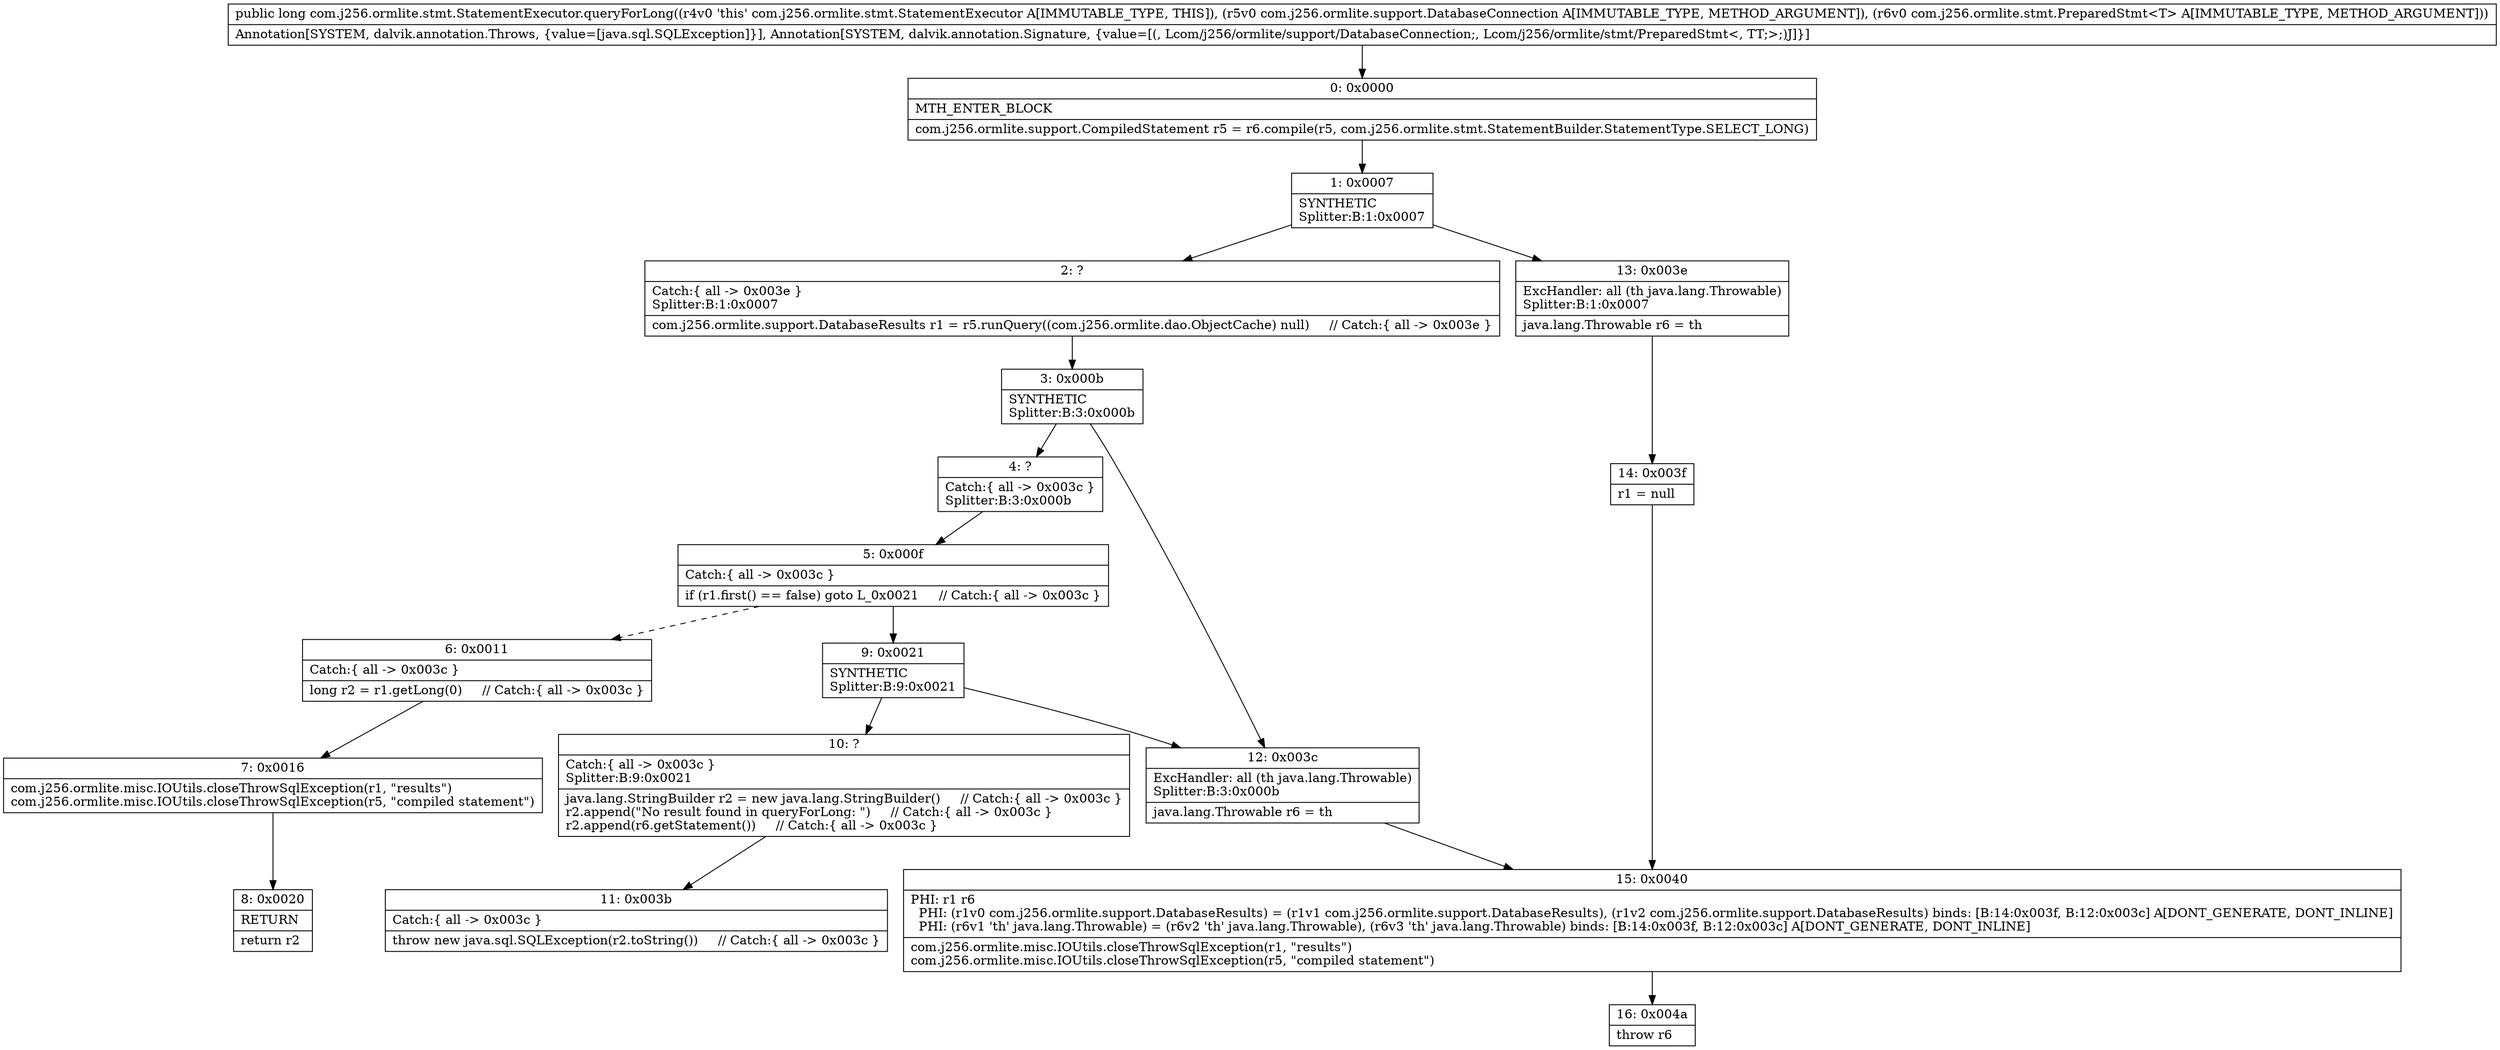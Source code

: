 digraph "CFG forcom.j256.ormlite.stmt.StatementExecutor.queryForLong(Lcom\/j256\/ormlite\/support\/DatabaseConnection;Lcom\/j256\/ormlite\/stmt\/PreparedStmt;)J" {
Node_0 [shape=record,label="{0\:\ 0x0000|MTH_ENTER_BLOCK\l|com.j256.ormlite.support.CompiledStatement r5 = r6.compile(r5, com.j256.ormlite.stmt.StatementBuilder.StatementType.SELECT_LONG)\l}"];
Node_1 [shape=record,label="{1\:\ 0x0007|SYNTHETIC\lSplitter:B:1:0x0007\l}"];
Node_2 [shape=record,label="{2\:\ ?|Catch:\{ all \-\> 0x003e \}\lSplitter:B:1:0x0007\l|com.j256.ormlite.support.DatabaseResults r1 = r5.runQuery((com.j256.ormlite.dao.ObjectCache) null)     \/\/ Catch:\{ all \-\> 0x003e \}\l}"];
Node_3 [shape=record,label="{3\:\ 0x000b|SYNTHETIC\lSplitter:B:3:0x000b\l}"];
Node_4 [shape=record,label="{4\:\ ?|Catch:\{ all \-\> 0x003c \}\lSplitter:B:3:0x000b\l}"];
Node_5 [shape=record,label="{5\:\ 0x000f|Catch:\{ all \-\> 0x003c \}\l|if (r1.first() == false) goto L_0x0021     \/\/ Catch:\{ all \-\> 0x003c \}\l}"];
Node_6 [shape=record,label="{6\:\ 0x0011|Catch:\{ all \-\> 0x003c \}\l|long r2 = r1.getLong(0)     \/\/ Catch:\{ all \-\> 0x003c \}\l}"];
Node_7 [shape=record,label="{7\:\ 0x0016|com.j256.ormlite.misc.IOUtils.closeThrowSqlException(r1, \"results\")\lcom.j256.ormlite.misc.IOUtils.closeThrowSqlException(r5, \"compiled statement\")\l}"];
Node_8 [shape=record,label="{8\:\ 0x0020|RETURN\l|return r2\l}"];
Node_9 [shape=record,label="{9\:\ 0x0021|SYNTHETIC\lSplitter:B:9:0x0021\l}"];
Node_10 [shape=record,label="{10\:\ ?|Catch:\{ all \-\> 0x003c \}\lSplitter:B:9:0x0021\l|java.lang.StringBuilder r2 = new java.lang.StringBuilder()     \/\/ Catch:\{ all \-\> 0x003c \}\lr2.append(\"No result found in queryForLong: \")     \/\/ Catch:\{ all \-\> 0x003c \}\lr2.append(r6.getStatement())     \/\/ Catch:\{ all \-\> 0x003c \}\l}"];
Node_11 [shape=record,label="{11\:\ 0x003b|Catch:\{ all \-\> 0x003c \}\l|throw new java.sql.SQLException(r2.toString())     \/\/ Catch:\{ all \-\> 0x003c \}\l}"];
Node_12 [shape=record,label="{12\:\ 0x003c|ExcHandler: all (th java.lang.Throwable)\lSplitter:B:3:0x000b\l|java.lang.Throwable r6 = th\l}"];
Node_13 [shape=record,label="{13\:\ 0x003e|ExcHandler: all (th java.lang.Throwable)\lSplitter:B:1:0x0007\l|java.lang.Throwable r6 = th\l}"];
Node_14 [shape=record,label="{14\:\ 0x003f|r1 = null\l}"];
Node_15 [shape=record,label="{15\:\ 0x0040|PHI: r1 r6 \l  PHI: (r1v0 com.j256.ormlite.support.DatabaseResults) = (r1v1 com.j256.ormlite.support.DatabaseResults), (r1v2 com.j256.ormlite.support.DatabaseResults) binds: [B:14:0x003f, B:12:0x003c] A[DONT_GENERATE, DONT_INLINE]\l  PHI: (r6v1 'th' java.lang.Throwable) = (r6v2 'th' java.lang.Throwable), (r6v3 'th' java.lang.Throwable) binds: [B:14:0x003f, B:12:0x003c] A[DONT_GENERATE, DONT_INLINE]\l|com.j256.ormlite.misc.IOUtils.closeThrowSqlException(r1, \"results\")\lcom.j256.ormlite.misc.IOUtils.closeThrowSqlException(r5, \"compiled statement\")\l}"];
Node_16 [shape=record,label="{16\:\ 0x004a|throw r6\l}"];
MethodNode[shape=record,label="{public long com.j256.ormlite.stmt.StatementExecutor.queryForLong((r4v0 'this' com.j256.ormlite.stmt.StatementExecutor A[IMMUTABLE_TYPE, THIS]), (r5v0 com.j256.ormlite.support.DatabaseConnection A[IMMUTABLE_TYPE, METHOD_ARGUMENT]), (r6v0 com.j256.ormlite.stmt.PreparedStmt\<T\> A[IMMUTABLE_TYPE, METHOD_ARGUMENT]))  | Annotation[SYSTEM, dalvik.annotation.Throws, \{value=[java.sql.SQLException]\}], Annotation[SYSTEM, dalvik.annotation.Signature, \{value=[(, Lcom\/j256\/ormlite\/support\/DatabaseConnection;, Lcom\/j256\/ormlite\/stmt\/PreparedStmt\<, TT;\>;)J]\}]\l}"];
MethodNode -> Node_0;
Node_0 -> Node_1;
Node_1 -> Node_2;
Node_1 -> Node_13;
Node_2 -> Node_3;
Node_3 -> Node_4;
Node_3 -> Node_12;
Node_4 -> Node_5;
Node_5 -> Node_6[style=dashed];
Node_5 -> Node_9;
Node_6 -> Node_7;
Node_7 -> Node_8;
Node_9 -> Node_10;
Node_9 -> Node_12;
Node_10 -> Node_11;
Node_12 -> Node_15;
Node_13 -> Node_14;
Node_14 -> Node_15;
Node_15 -> Node_16;
}

